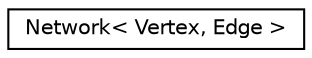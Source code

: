 digraph "Graphical Class Hierarchy"
{
  edge [fontname="Helvetica",fontsize="10",labelfontname="Helvetica",labelfontsize="10"];
  node [fontname="Helvetica",fontsize="10",shape=record];
  rankdir="LR";
  Node1 [label="Network\< Vertex, Edge \>",height=0.2,width=0.4,color="black", fillcolor="white", style="filled",URL="$classNetwork.html"];
}
